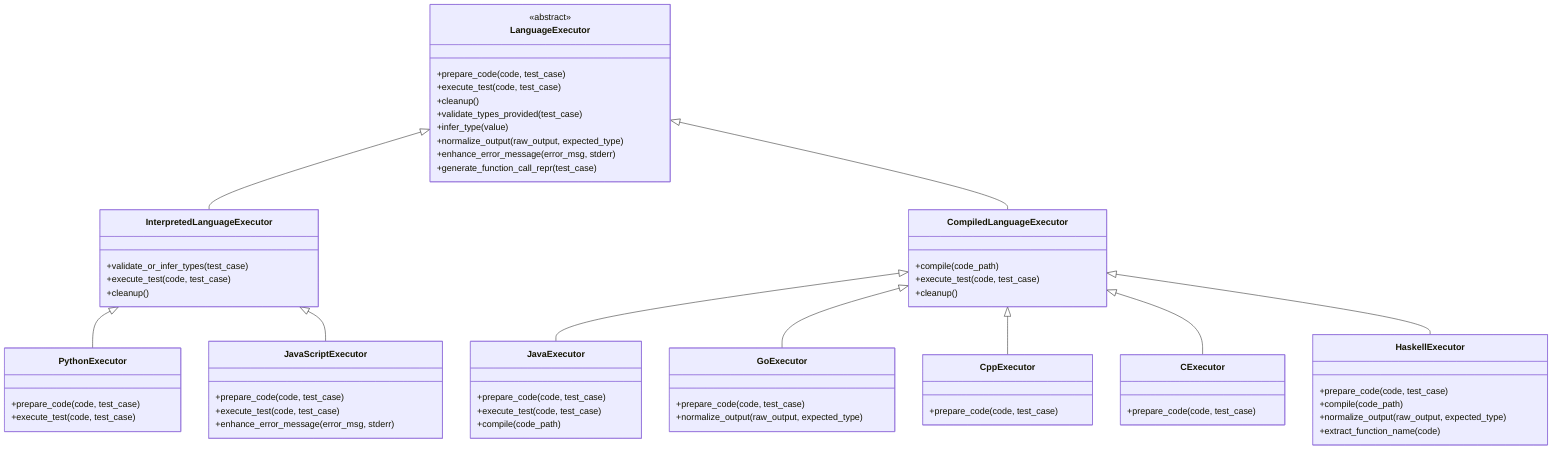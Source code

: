 classDiagram
    class LanguageExecutor {
        <<abstract>>
        +prepare_code(code, test_case)
        +execute_test(code, test_case)
        +cleanup()
        +validate_types_provided(test_case)
        +infer_type(value)
        +normalize_output(raw_output, expected_type)
        +enhance_error_message(error_msg, stderr)
        +generate_function_call_repr(test_case)
    }
    
    class InterpretedLanguageExecutor {
        +validate_or_infer_types(test_case)
        +execute_test(code, test_case)
        +cleanup()
    }
    
    class CompiledLanguageExecutor {
        +compile(code_path)
        +execute_test(code, test_case)
        +cleanup()
    }
    
    class PythonExecutor {
        +prepare_code(code, test_case)
        +execute_test(code, test_case)
    }
    
    class JavaScriptExecutor {
        +prepare_code(code, test_case)
        +execute_test(code, test_case)
        +enhance_error_message(error_msg, stderr)
    }
    
    class JavaExecutor {
        +prepare_code(code, test_case)
        +execute_test(code, test_case)
        +compile(code_path)
    }
    
    class GoExecutor {
        +prepare_code(code, test_case)
        +normalize_output(raw_output, expected_type)
    }
    
    class CppExecutor {
        +prepare_code(code, test_case)
    }
    
    class CExecutor {
        +prepare_code(code, test_case)
    }
    
    class HaskellExecutor {
        +prepare_code(code, test_case)
        +compile(code_path)
        +normalize_output(raw_output, expected_type)
        +extract_function_name(code)
    }
    
    LanguageExecutor <|-- InterpretedLanguageExecutor
    LanguageExecutor <|-- CompiledLanguageExecutor
    InterpretedLanguageExecutor <|-- PythonExecutor
    InterpretedLanguageExecutor <|-- JavaScriptExecutor
    CompiledLanguageExecutor <|-- JavaExecutor
    CompiledLanguageExecutor <|-- GoExecutor
    CompiledLanguageExecutor <|-- CppExecutor
    CompiledLanguageExecutor <|-- CExecutor
    CompiledLanguageExecutor <|-- HaskellExecutor